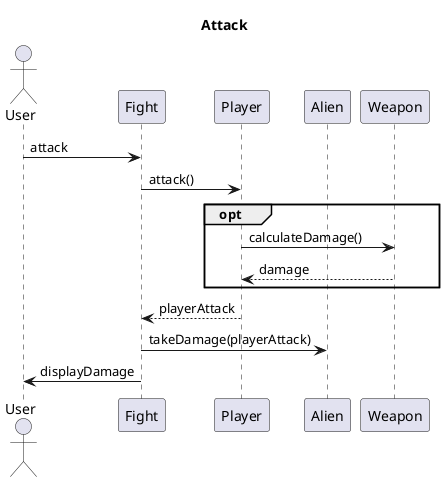 @startuml

title Attack

actor User
participant Fight
participant Player
participant Alien
participant Weapon

User -> Fight : attack
Fight -> Player : attack()
opt
    Player -> Weapon : calculateDamage()
    return damage
end
Player --> Fight : playerAttack
Fight -> Alien : takeDamage(playerAttack)
Fight -> User : displayDamage

@enduml